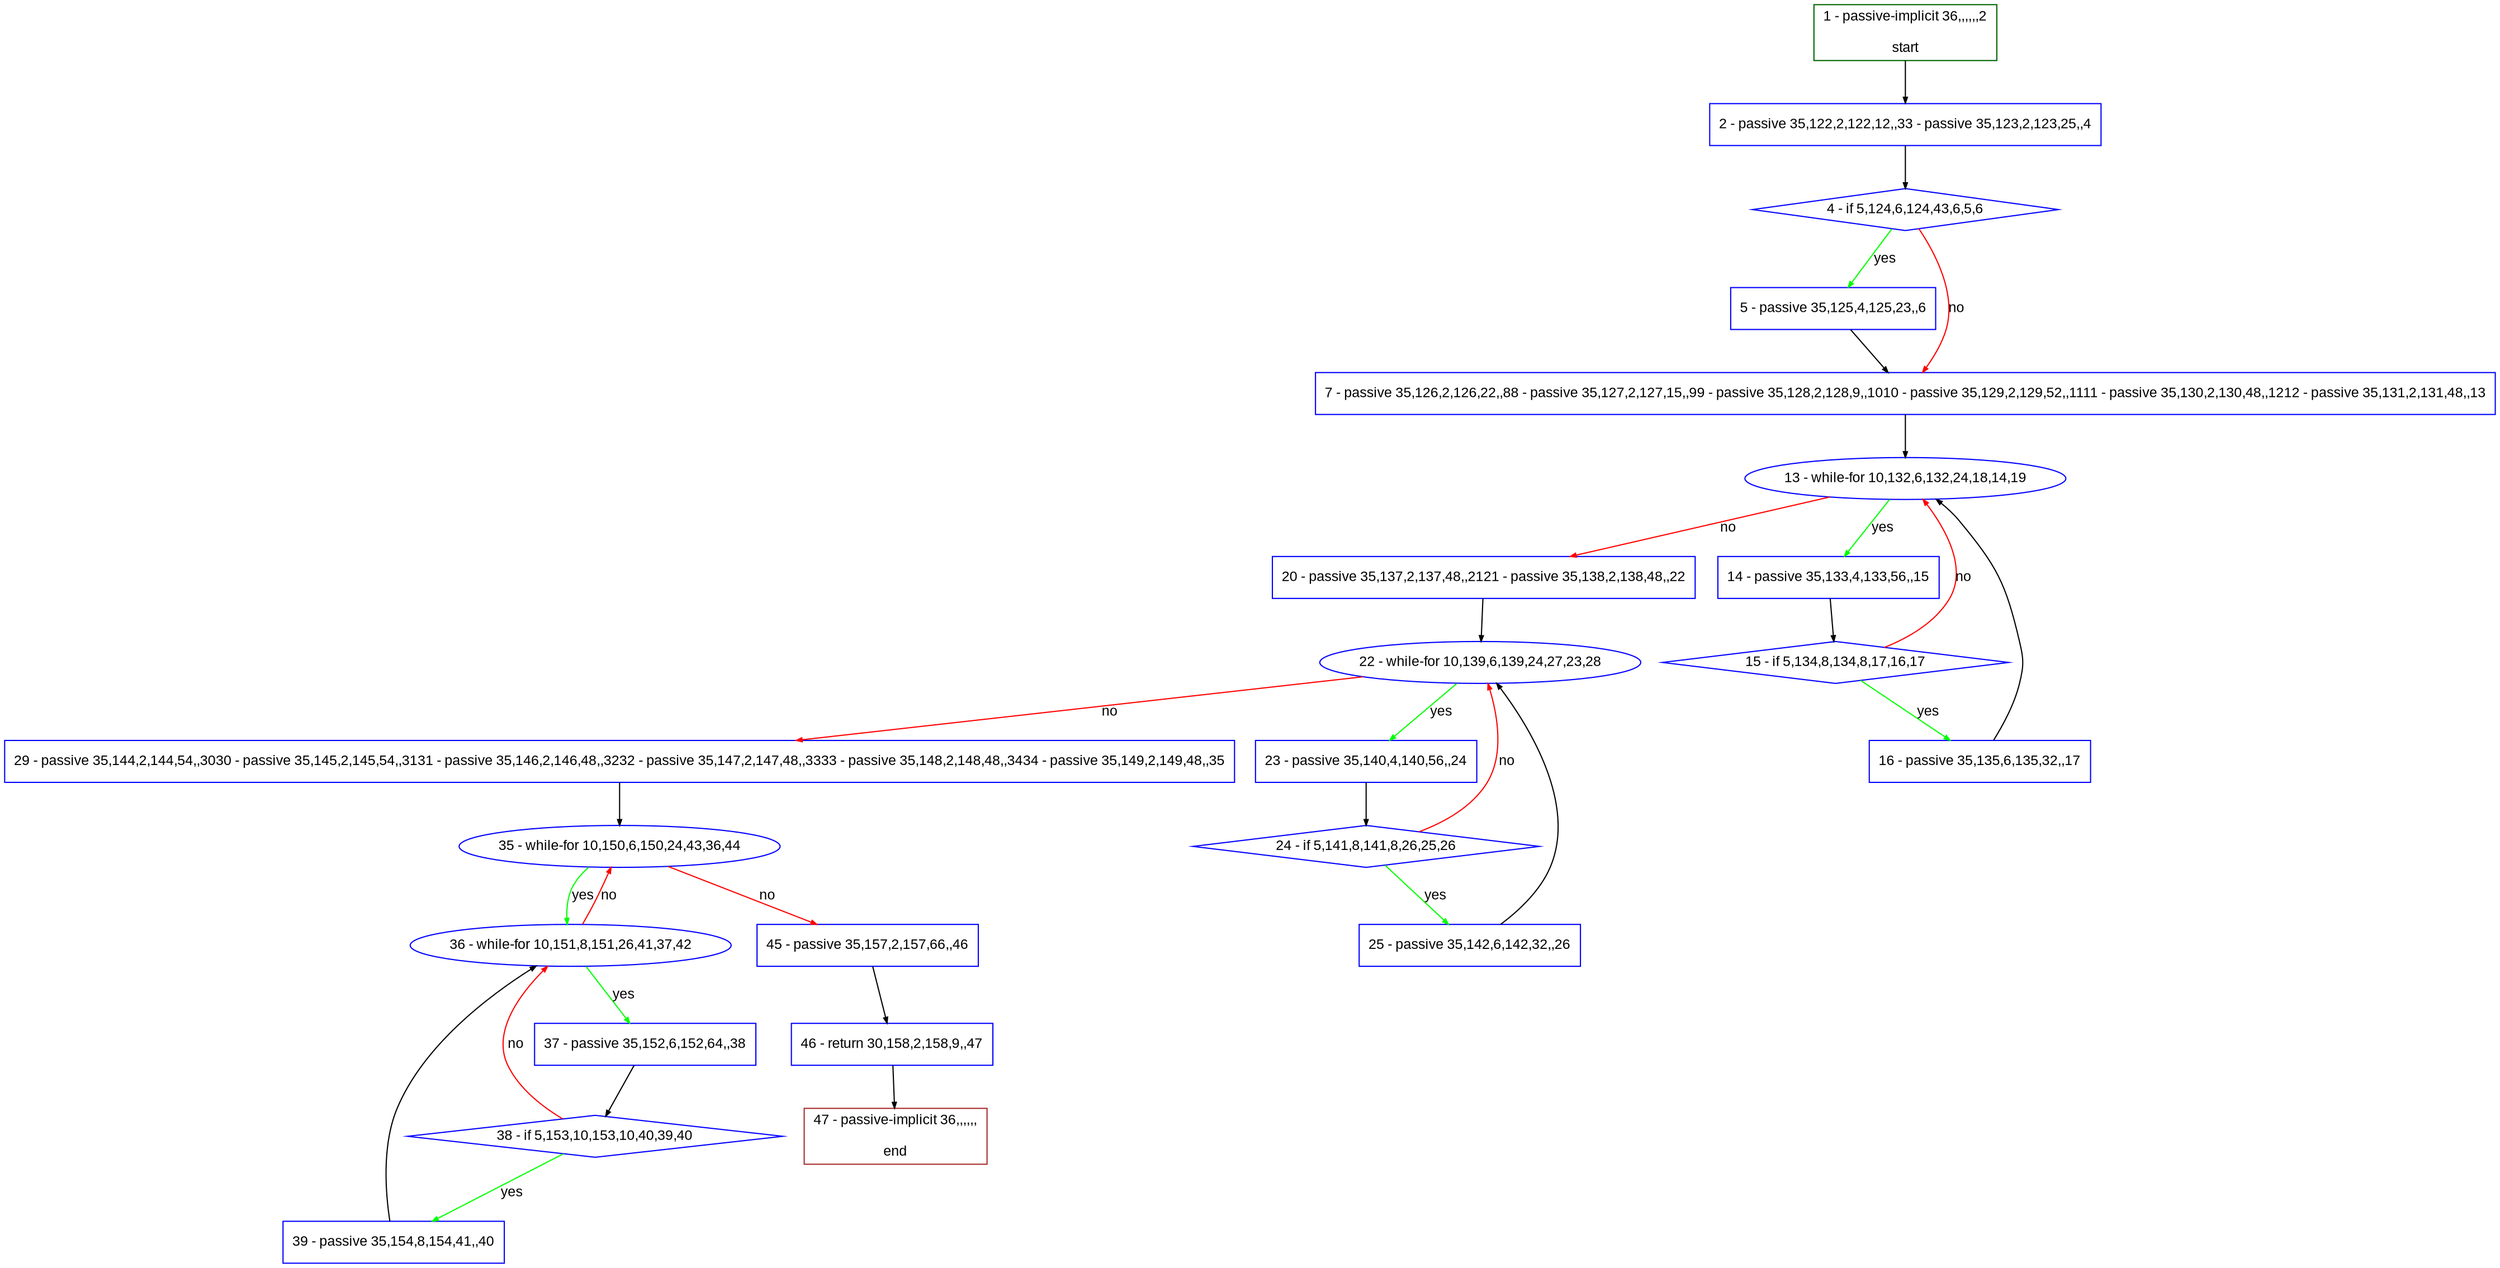 digraph "" {
  graph [pack="true", label="", fontsize="12", packmode="clust", fontname="Arial", fillcolor="#FFFFCC", bgcolor="white", style="rounded,filled", compound="true"];
  node [node_initialized="no", label="", color="grey", fontsize="12", fillcolor="white", fontname="Arial", style="filled", shape="rectangle", compound="true", fixedsize="false"];
  edge [fontcolor="black", arrowhead="normal", arrowtail="none", arrowsize="0.5", ltail="", label="", color="black", fontsize="12", lhead="", fontname="Arial", dir="forward", compound="true"];
  __N1 [label="2 - passive 35,122,2,122,12,,33 - passive 35,123,2,123,25,,4", color="#0000ff", fillcolor="#ffffff", style="filled", shape="box"];
  __N2 [label="1 - passive-implicit 36,,,,,,2\n\nstart", color="#006400", fillcolor="#ffffff", style="filled", shape="box"];
  __N3 [label="4 - if 5,124,6,124,43,6,5,6", color="#0000ff", fillcolor="#ffffff", style="filled", shape="diamond"];
  __N4 [label="5 - passive 35,125,4,125,23,,6", color="#0000ff", fillcolor="#ffffff", style="filled", shape="box"];
  __N5 [label="7 - passive 35,126,2,126,22,,88 - passive 35,127,2,127,15,,99 - passive 35,128,2,128,9,,1010 - passive 35,129,2,129,52,,1111 - passive 35,130,2,130,48,,1212 - passive 35,131,2,131,48,,13", color="#0000ff", fillcolor="#ffffff", style="filled", shape="box"];
  __N6 [label="13 - while-for 10,132,6,132,24,18,14,19", color="#0000ff", fillcolor="#ffffff", style="filled", shape="oval"];
  __N7 [label="14 - passive 35,133,4,133,56,,15", color="#0000ff", fillcolor="#ffffff", style="filled", shape="box"];
  __N8 [label="20 - passive 35,137,2,137,48,,2121 - passive 35,138,2,138,48,,22", color="#0000ff", fillcolor="#ffffff", style="filled", shape="box"];
  __N9 [label="15 - if 5,134,8,134,8,17,16,17", color="#0000ff", fillcolor="#ffffff", style="filled", shape="diamond"];
  __N10 [label="16 - passive 35,135,6,135,32,,17", color="#0000ff", fillcolor="#ffffff", style="filled", shape="box"];
  __N11 [label="22 - while-for 10,139,6,139,24,27,23,28", color="#0000ff", fillcolor="#ffffff", style="filled", shape="oval"];
  __N12 [label="23 - passive 35,140,4,140,56,,24", color="#0000ff", fillcolor="#ffffff", style="filled", shape="box"];
  __N13 [label="29 - passive 35,144,2,144,54,,3030 - passive 35,145,2,145,54,,3131 - passive 35,146,2,146,48,,3232 - passive 35,147,2,147,48,,3333 - passive 35,148,2,148,48,,3434 - passive 35,149,2,149,48,,35", color="#0000ff", fillcolor="#ffffff", style="filled", shape="box"];
  __N14 [label="24 - if 5,141,8,141,8,26,25,26", color="#0000ff", fillcolor="#ffffff", style="filled", shape="diamond"];
  __N15 [label="25 - passive 35,142,6,142,32,,26", color="#0000ff", fillcolor="#ffffff", style="filled", shape="box"];
  __N16 [label="35 - while-for 10,150,6,150,24,43,36,44", color="#0000ff", fillcolor="#ffffff", style="filled", shape="oval"];
  __N17 [label="36 - while-for 10,151,8,151,26,41,37,42", color="#0000ff", fillcolor="#ffffff", style="filled", shape="oval"];
  __N18 [label="45 - passive 35,157,2,157,66,,46", color="#0000ff", fillcolor="#ffffff", style="filled", shape="box"];
  __N19 [label="37 - passive 35,152,6,152,64,,38", color="#0000ff", fillcolor="#ffffff", style="filled", shape="box"];
  __N20 [label="38 - if 5,153,10,153,10,40,39,40", color="#0000ff", fillcolor="#ffffff", style="filled", shape="diamond"];
  __N21 [label="39 - passive 35,154,8,154,41,,40", color="#0000ff", fillcolor="#ffffff", style="filled", shape="box"];
  __N22 [label="46 - return 30,158,2,158,9,,47", color="#0000ff", fillcolor="#ffffff", style="filled", shape="box"];
  __N23 [label="47 - passive-implicit 36,,,,,,\n\nend", color="#a52a2a", fillcolor="#ffffff", style="filled", shape="box"];
  __N2 -> __N1 [arrowhead="normal", arrowtail="none", color="#000000", label="", dir="forward"];
  __N1 -> __N3 [arrowhead="normal", arrowtail="none", color="#000000", label="", dir="forward"];
  __N3 -> __N4 [arrowhead="normal", arrowtail="none", color="#00ff00", label="yes", dir="forward"];
  __N3 -> __N5 [arrowhead="normal", arrowtail="none", color="#ff0000", label="no", dir="forward"];
  __N4 -> __N5 [arrowhead="normal", arrowtail="none", color="#000000", label="", dir="forward"];
  __N5 -> __N6 [arrowhead="normal", arrowtail="none", color="#000000", label="", dir="forward"];
  __N6 -> __N7 [arrowhead="normal", arrowtail="none", color="#00ff00", label="yes", dir="forward"];
  __N6 -> __N8 [arrowhead="normal", arrowtail="none", color="#ff0000", label="no", dir="forward"];
  __N7 -> __N9 [arrowhead="normal", arrowtail="none", color="#000000", label="", dir="forward"];
  __N9 -> __N6 [arrowhead="normal", arrowtail="none", color="#ff0000", label="no", dir="forward"];
  __N9 -> __N10 [arrowhead="normal", arrowtail="none", color="#00ff00", label="yes", dir="forward"];
  __N10 -> __N6 [arrowhead="normal", arrowtail="none", color="#000000", label="", dir="forward"];
  __N8 -> __N11 [arrowhead="normal", arrowtail="none", color="#000000", label="", dir="forward"];
  __N11 -> __N12 [arrowhead="normal", arrowtail="none", color="#00ff00", label="yes", dir="forward"];
  __N11 -> __N13 [arrowhead="normal", arrowtail="none", color="#ff0000", label="no", dir="forward"];
  __N12 -> __N14 [arrowhead="normal", arrowtail="none", color="#000000", label="", dir="forward"];
  __N14 -> __N11 [arrowhead="normal", arrowtail="none", color="#ff0000", label="no", dir="forward"];
  __N14 -> __N15 [arrowhead="normal", arrowtail="none", color="#00ff00", label="yes", dir="forward"];
  __N15 -> __N11 [arrowhead="normal", arrowtail="none", color="#000000", label="", dir="forward"];
  __N13 -> __N16 [arrowhead="normal", arrowtail="none", color="#000000", label="", dir="forward"];
  __N16 -> __N17 [arrowhead="normal", arrowtail="none", color="#00ff00", label="yes", dir="forward"];
  __N17 -> __N16 [arrowhead="normal", arrowtail="none", color="#ff0000", label="no", dir="forward"];
  __N16 -> __N18 [arrowhead="normal", arrowtail="none", color="#ff0000", label="no", dir="forward"];
  __N17 -> __N19 [arrowhead="normal", arrowtail="none", color="#00ff00", label="yes", dir="forward"];
  __N19 -> __N20 [arrowhead="normal", arrowtail="none", color="#000000", label="", dir="forward"];
  __N20 -> __N17 [arrowhead="normal", arrowtail="none", color="#ff0000", label="no", dir="forward"];
  __N20 -> __N21 [arrowhead="normal", arrowtail="none", color="#00ff00", label="yes", dir="forward"];
  __N21 -> __N17 [arrowhead="normal", arrowtail="none", color="#000000", label="", dir="forward"];
  __N18 -> __N22 [arrowhead="normal", arrowtail="none", color="#000000", label="", dir="forward"];
  __N22 -> __N23 [arrowhead="normal", arrowtail="none", color="#000000", label="", dir="forward"];
}
